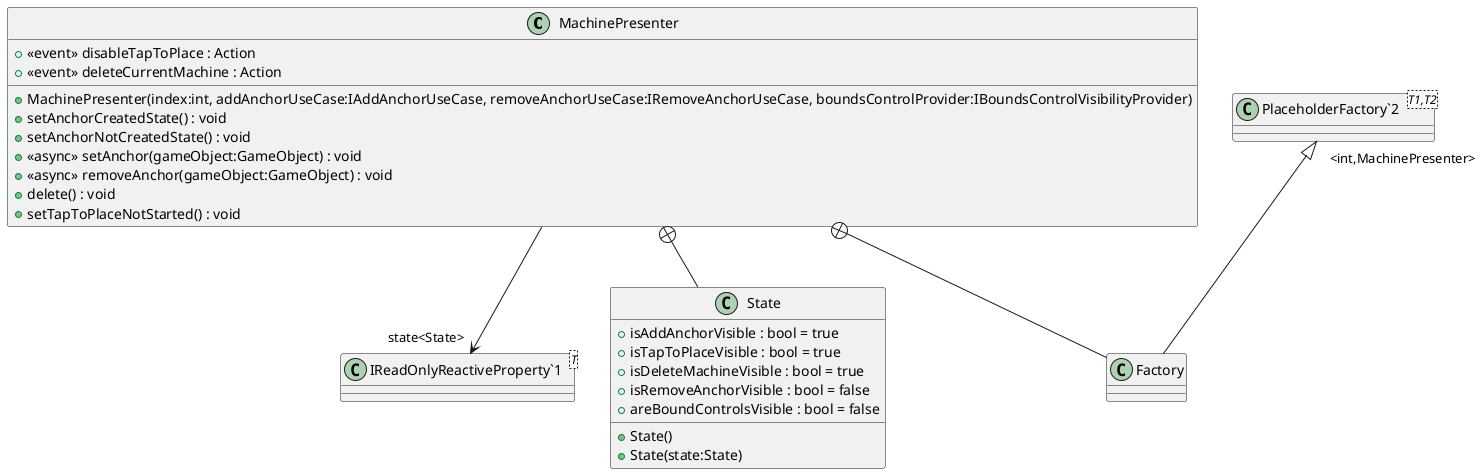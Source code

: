 @startuml
class MachinePresenter {
    + MachinePresenter(index:int, addAnchorUseCase:IAddAnchorUseCase, removeAnchorUseCase:IRemoveAnchorUseCase, boundsControlProvider:IBoundsControlVisibilityProvider)
    +  <<event>> disableTapToPlace : Action 
    +  <<event>> deleteCurrentMachine : Action 
    + setAnchorCreatedState() : void
    + setAnchorNotCreatedState() : void
    + <<async>> setAnchor(gameObject:GameObject) : void
    + <<async>> removeAnchor(gameObject:GameObject) : void
    + delete() : void
    + setTapToPlaceNotStarted() : void
}
class "IReadOnlyReactiveProperty`1"<T> {
}
class Factory {
}
class State {
    + isAddAnchorVisible : bool = true
    + isTapToPlaceVisible : bool = true
    + isDeleteMachineVisible : bool = true
    + isRemoveAnchorVisible : bool = false
    + areBoundControlsVisible : bool = false
    + State()
    + State(state:State)
}
class "PlaceholderFactory`2"<T1,T2> {
}
MachinePresenter --> "state<State>" "IReadOnlyReactiveProperty`1"
MachinePresenter +-- Factory
"PlaceholderFactory`2" "<int,MachinePresenter>" <|-- Factory
MachinePresenter +-- State
@enduml
